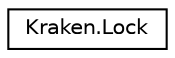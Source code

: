 digraph "Graphical Class Hierarchy"
{
 // LATEX_PDF_SIZE
  edge [fontname="Helvetica",fontsize="10",labelfontname="Helvetica",labelfontsize="10"];
  node [fontname="Helvetica",fontsize="10",shape=record];
  rankdir="LR";
  Node0 [label="Kraken.Lock",height=0.2,width=0.4,color="black", fillcolor="white", style="filled",URL="$class_kraken_1_1_lock.html",tooltip=" "];
}
